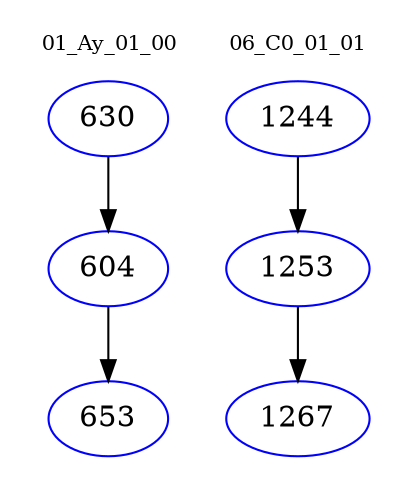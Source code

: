 digraph{
subgraph cluster_0 {
color = white
label = "01_Ay_01_00";
fontsize=10;
T0_630 [label="630", color="blue"]
T0_630 -> T0_604 [color="black"]
T0_604 [label="604", color="blue"]
T0_604 -> T0_653 [color="black"]
T0_653 [label="653", color="blue"]
}
subgraph cluster_1 {
color = white
label = "06_C0_01_01";
fontsize=10;
T1_1244 [label="1244", color="blue"]
T1_1244 -> T1_1253 [color="black"]
T1_1253 [label="1253", color="blue"]
T1_1253 -> T1_1267 [color="black"]
T1_1267 [label="1267", color="blue"]
}
}
